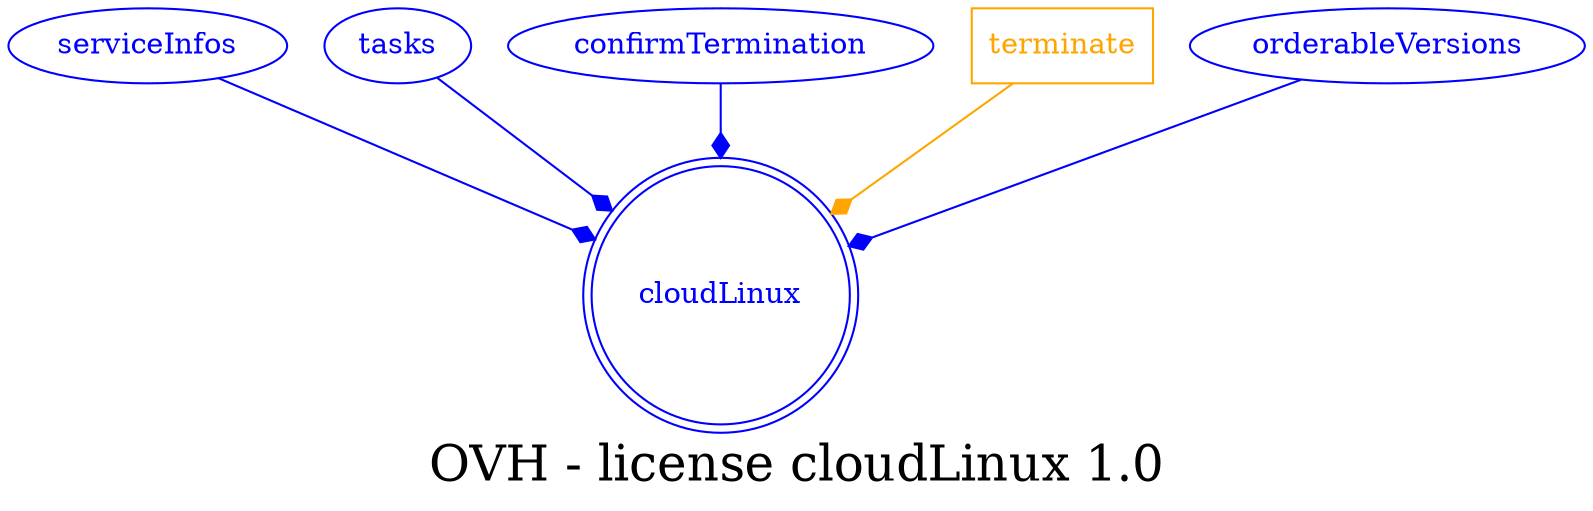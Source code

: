 digraph LexiconGraph {
graph[label="OVH - license cloudLinux 1.0", fontsize=24]
splines=true
"cloudLinux" [color=blue, fontcolor=blue, shape=doublecircle]
"serviceInfos" -> "cloudLinux" [color=blue, fontcolor=blue, arrowhead=diamond, arrowtail=none]
"serviceInfos" [color=blue, fontcolor=blue, shape=ellipse]
"tasks" -> "cloudLinux" [color=blue, fontcolor=blue, arrowhead=diamond, arrowtail=none]
"tasks" [color=blue, fontcolor=blue, shape=ellipse]
"confirmTermination" -> "cloudLinux" [color=blue, fontcolor=blue, arrowhead=diamond, arrowtail=none]
"confirmTermination" [color=blue, fontcolor=blue, shape=ellipse]
"terminate" [color=orange, fontcolor=orange, shape=box]
"terminate" -> "cloudLinux" [color=orange, fontcolor=orange, arrowhead=diamond, arrowtail=none]
"orderableVersions" -> "cloudLinux" [color=blue, fontcolor=blue, arrowhead=diamond, arrowtail=none]
"orderableVersions" [color=blue, fontcolor=blue, shape=ellipse]
}
